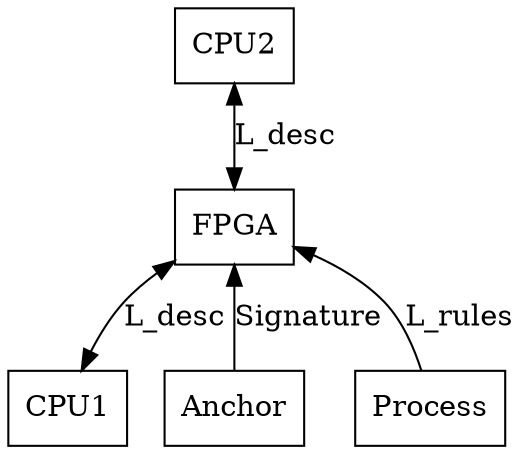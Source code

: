 digraph {
    node [shape="box"];
    rankdir="BT";

    cpu1 [pos="0,70",label="CPU1"];
    fpga [pos="120,70",label="FPGA"];
    cpu2 [pos="240,70",label="CPU2"];
    anchor [pos="120,0",label="Anchor"];

    process [pos="120,140",label="Process"];
    
    cpu1 -> fpga [label="L_desc",dir="both"];
    fpga -> cpu2 [label="L_desc",dir="both"];

    anchor -> fpga [label="Signature"];

    process -> fpga [label="L_rules"];
}
